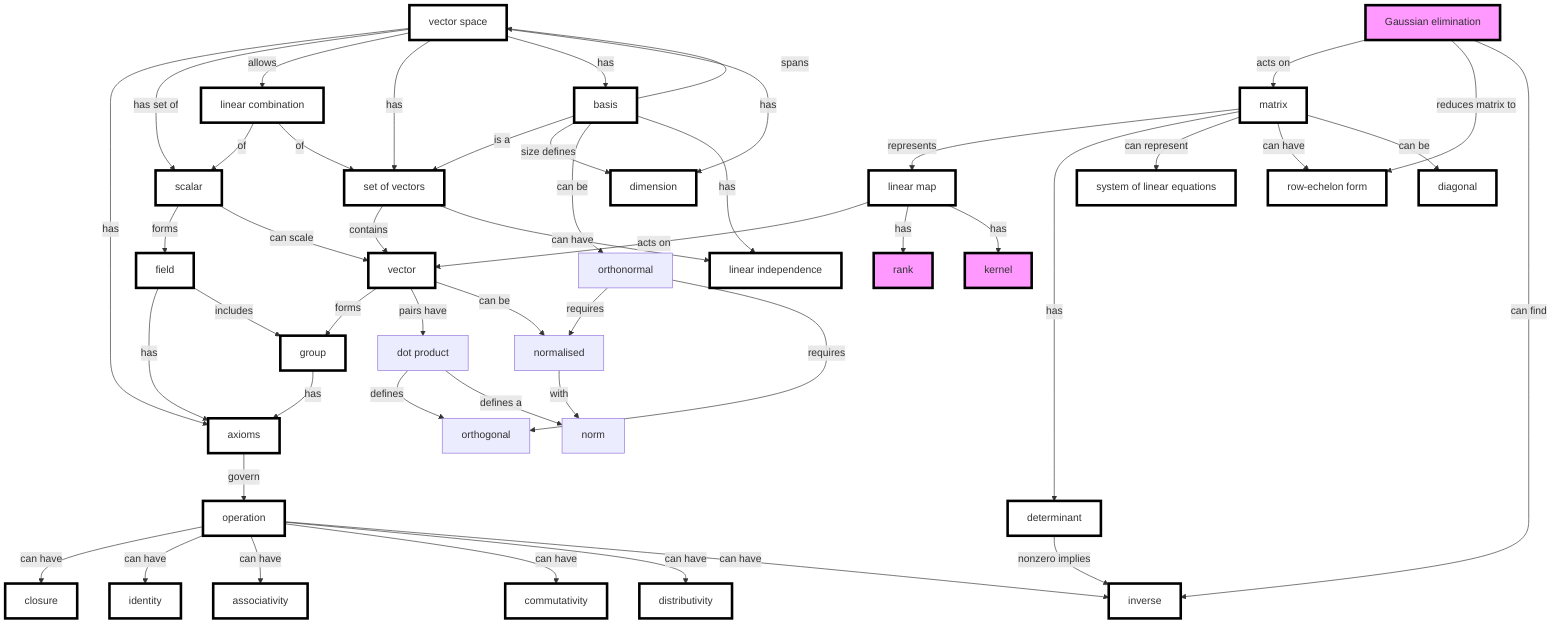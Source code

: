 graph TB
    op[operation]:::previous -- can have --> closure:::previous
    op -- can have --> identity:::previous
    op -- can have --> associativity:::previous
    op -- can have --> commutativity:::previous
    op -- can have --> distributivity:::previous
    op -- can have --> inverse:::previous


    scalar -- forms --> field

    scalar:::previous -- can scale --> vector:::previous

    vector:::previous -- forms --> group
    vector -- pairs have --> dp[dot product]
    dp -- defines --> orthogonal
    vector -- can be --> normalised
    normalised -- with --> norm
    vs -- has --> axioms

    vs -- has set of --> scalar
    vs -- allows --> lincomb[linear combination]:::previous
    vs[vector space]:::previous -- has --> vectorset:::previous

    vs -- has --> basis:::previous

    vs -- has --> dimension:::previous

    vectorset -- contains --> vector
    basis -- spans --> vs
    lincomb -- of --> scalar
    lincomb -- of --> vectorset
    field:::previous -- has --> axioms
    group:::previous -- has --> axioms
    field -- includes --> group

    basis -- is a --> vectorset
    basis -- size defines --> dimension
    basis -- can be -->orthonormal
    orthonormal -- requires --> normalised

    orthonormal -- requires --> orthogonal
    dp -- defines a --> norm

    lm[linear map]:::previous -- acts on --> vector
    matrix:::previous -- represents --> lm
    matrix -- has --> determinant:::previous
    determinant -- nonzero implies --> inverse
    matrix -- can represent --> lineq[system of linear equations]:::previous
    ge[Gaussian elimination] -- acts on --> matrix
    ge -- reduces matrix to --> ref[row-echelon form]
    matrix -- can have --> ref:::previous
    matrix -- can be --> diagonal:::previous

    vectorset[set of vectors]
    vectorset -- can have --> indep[linear independence]
    basis -- has --> indep:::previous
    lm -- has --> rank:::today
    lm -- has --> kernel:::today
    ge:::today -- can find --> inverse
    axioms:::previous -- govern --> op

classDef today fill:#f9f,stroke:#000,stroke-width:4px;
classDef previous fill:#fff,stroke:#000,stroke-width:4px;